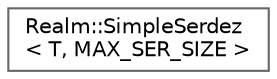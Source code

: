 digraph "Graphical Class Hierarchy"
{
 // LATEX_PDF_SIZE
  bgcolor="transparent";
  edge [fontname=Helvetica,fontsize=10,labelfontname=Helvetica,labelfontsize=10];
  node [fontname=Helvetica,fontsize=10,shape=box,height=0.2,width=0.4];
  rankdir="LR";
  Node0 [id="Node000000",label="Realm::SimpleSerdez\l\< T, MAX_SER_SIZE \>",height=0.2,width=0.4,color="grey40", fillcolor="white", style="filled",URL="$classRealm_1_1SimpleSerdez.html",tooltip=" "];
}

